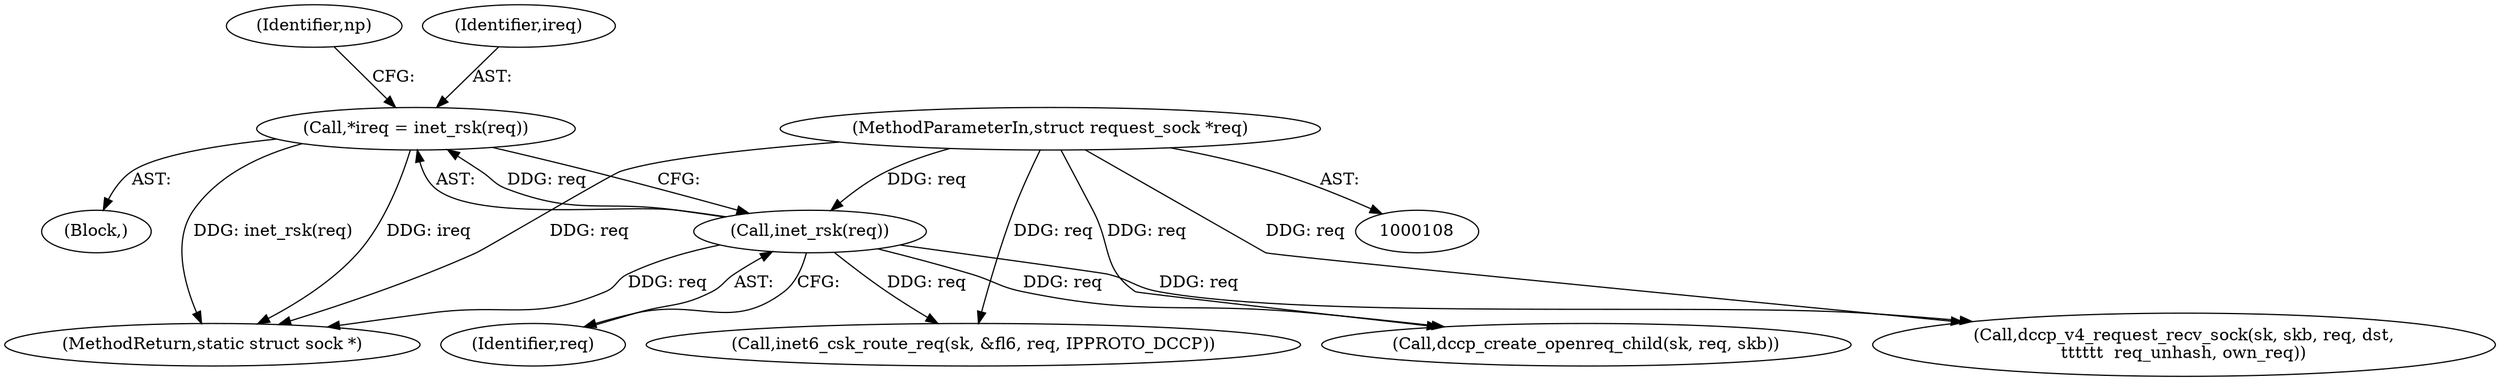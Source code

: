 digraph "0_linux_45f6fad84cc305103b28d73482b344d7f5b76f39_0@pointer" {
"1000117" [label="(Call,*ireq = inet_rsk(req))"];
"1000119" [label="(Call,inet_rsk(req))"];
"1000111" [label="(MethodParameterIn,struct request_sock *req)"];
"1000124" [label="(Identifier,np)"];
"1000117" [label="(Call,*ireq = inet_rsk(req))"];
"1000115" [label="(Block,)"];
"1000504" [label="(MethodReturn,static struct sock *)"];
"1000119" [label="(Call,inet_rsk(req))"];
"1000254" [label="(Call,dccp_create_openreq_child(sk, req, skb))"];
"1000120" [label="(Identifier,req)"];
"1000111" [label="(MethodParameterIn,struct request_sock *req)"];
"1000242" [label="(Call,inet6_csk_route_req(sk, &fl6, req, IPPROTO_DCCP))"];
"1000141" [label="(Call,dccp_v4_request_recv_sock(sk, skb, req, dst,\n\t\t\t\t\t\t  req_unhash, own_req))"];
"1000118" [label="(Identifier,ireq)"];
"1000117" -> "1000115"  [label="AST: "];
"1000117" -> "1000119"  [label="CFG: "];
"1000118" -> "1000117"  [label="AST: "];
"1000119" -> "1000117"  [label="AST: "];
"1000124" -> "1000117"  [label="CFG: "];
"1000117" -> "1000504"  [label="DDG: ireq"];
"1000117" -> "1000504"  [label="DDG: inet_rsk(req)"];
"1000119" -> "1000117"  [label="DDG: req"];
"1000119" -> "1000120"  [label="CFG: "];
"1000120" -> "1000119"  [label="AST: "];
"1000119" -> "1000504"  [label="DDG: req"];
"1000111" -> "1000119"  [label="DDG: req"];
"1000119" -> "1000141"  [label="DDG: req"];
"1000119" -> "1000242"  [label="DDG: req"];
"1000119" -> "1000254"  [label="DDG: req"];
"1000111" -> "1000108"  [label="AST: "];
"1000111" -> "1000504"  [label="DDG: req"];
"1000111" -> "1000141"  [label="DDG: req"];
"1000111" -> "1000242"  [label="DDG: req"];
"1000111" -> "1000254"  [label="DDG: req"];
}
